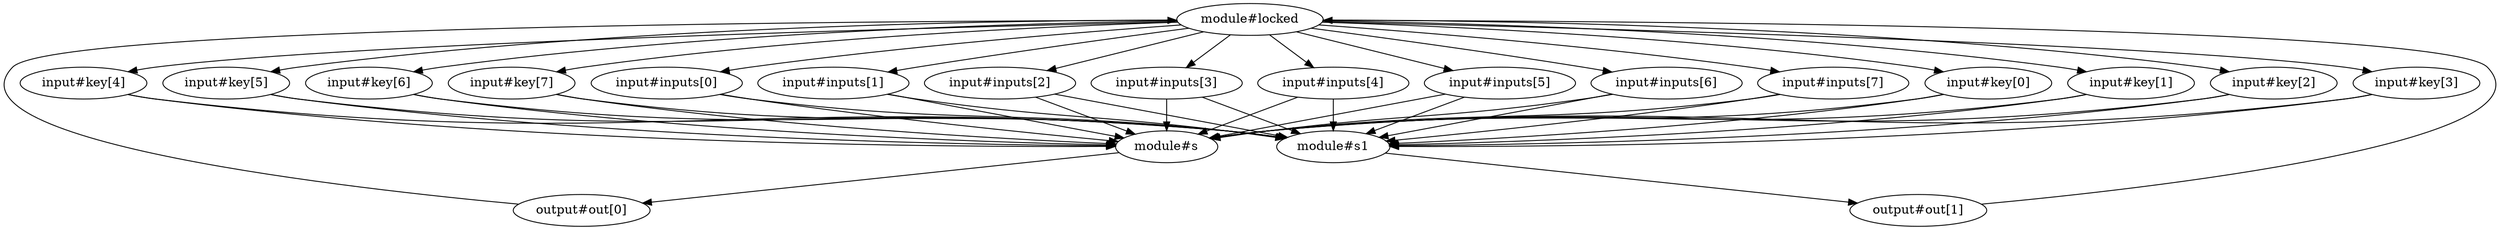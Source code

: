 strict digraph "" {
	"module#locked"	[type=module];
	"module#locked" -> "input#inputs[0]";
	"module#locked" -> "input#inputs[1]";
	"module#locked" -> "input#inputs[2]";
	"module#locked" -> "input#inputs[3]";
	"module#locked" -> "input#inputs[4]";
	"module#locked" -> "input#inputs[5]";
	"module#locked" -> "input#inputs[6]";
	"module#locked" -> "input#inputs[7]";
	"module#locked" -> "input#key[0]";
	"module#locked" -> "input#key[1]";
	"module#locked" -> "input#key[2]";
	"module#locked" -> "input#key[3]";
	"module#locked" -> "input#key[4]";
	"module#locked" -> "input#key[5]";
	"module#locked" -> "input#key[6]";
	"module#locked" -> "input#key[7]";
	"output#out[0]" -> "module#locked";
	"output#out[1]" -> "module#locked";
	"module#s"	[init_name=s,
		module_name=sarlock,
		type=module];
	"input#inputs[0]" -> "module#s";
	"module#s1"	[init_name=s1,
		module_name=sarlock,
		type=module];
	"input#inputs[0]" -> "module#s1";
	"input#inputs[1]" -> "module#s";
	"input#inputs[1]" -> "module#s1";
	"input#inputs[2]" -> "module#s";
	"input#inputs[2]" -> "module#s1";
	"input#inputs[3]" -> "module#s";
	"input#inputs[3]" -> "module#s1";
	"input#inputs[4]" -> "module#s";
	"input#inputs[4]" -> "module#s1";
	"input#inputs[5]" -> "module#s";
	"input#inputs[5]" -> "module#s1";
	"input#inputs[6]" -> "module#s";
	"input#inputs[6]" -> "module#s1";
	"input#inputs[7]" -> "module#s";
	"input#inputs[7]" -> "module#s1";
	"input#key[0]" -> "module#s";
	"input#key[0]" -> "module#s1";
	"input#key[1]" -> "module#s";
	"input#key[1]" -> "module#s1";
	"input#key[2]" -> "module#s";
	"input#key[2]" -> "module#s1";
	"input#key[3]" -> "module#s";
	"input#key[3]" -> "module#s1";
	"input#key[4]" -> "module#s";
	"input#key[4]" -> "module#s1";
	"input#key[5]" -> "module#s";
	"input#key[5]" -> "module#s1";
	"input#key[6]" -> "module#s";
	"input#key[6]" -> "module#s1";
	"input#key[7]" -> "module#s";
	"input#key[7]" -> "module#s1";
	"module#s" -> "output#out[0]";
	"module#s1" -> "output#out[1]";
}
